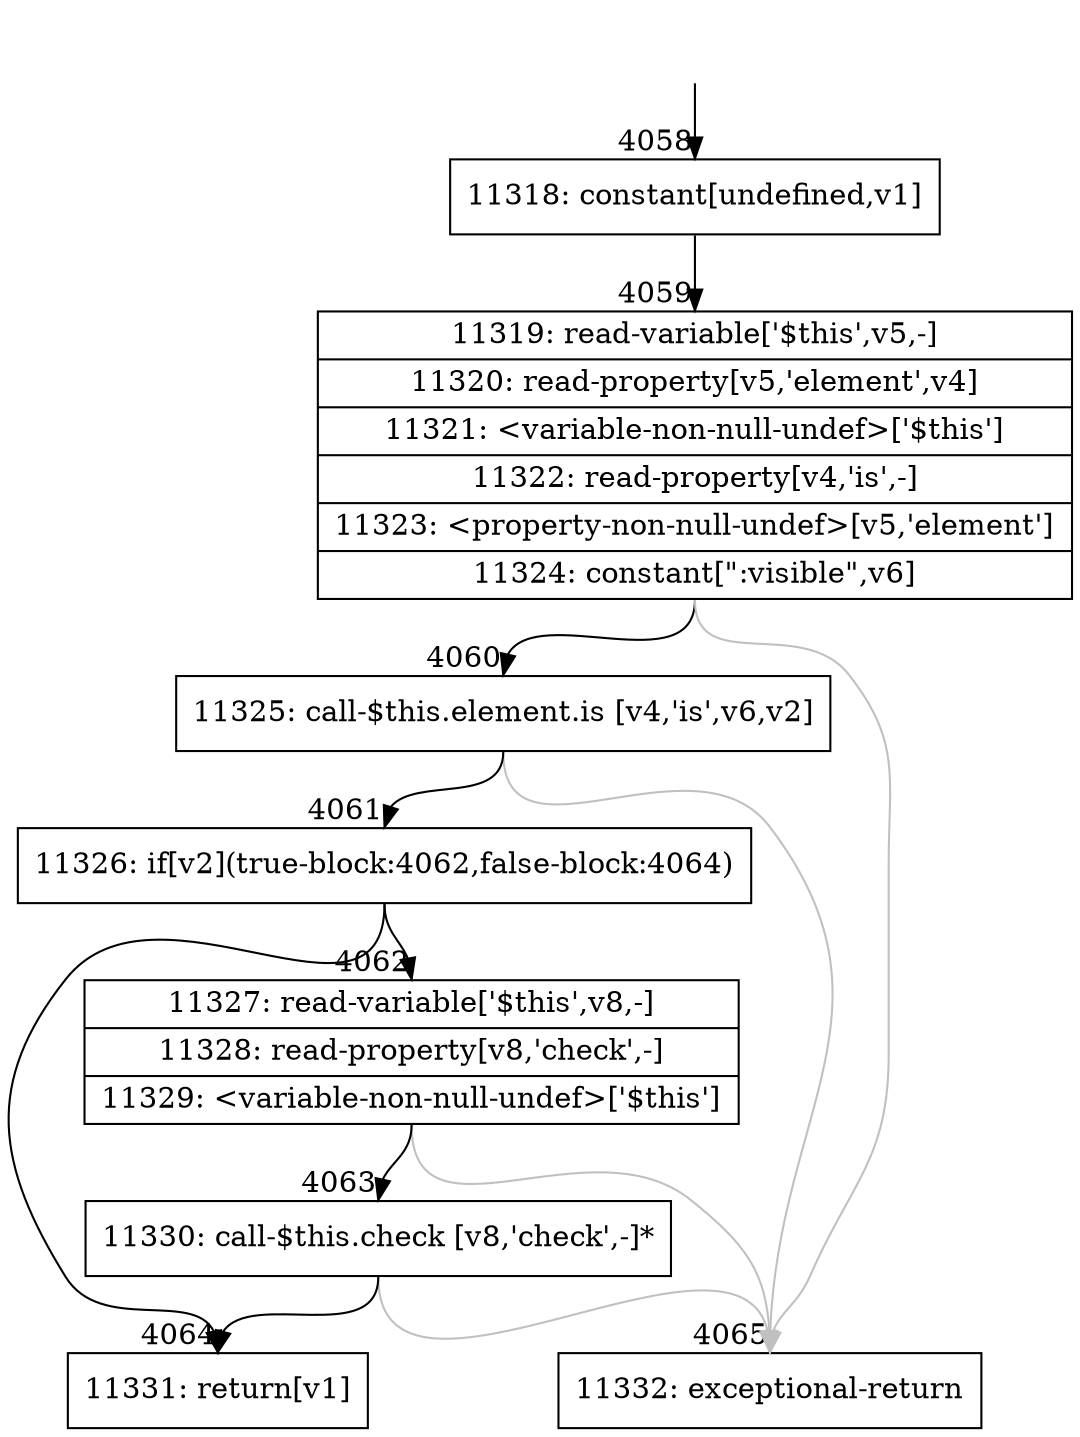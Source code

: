digraph {
rankdir="TD"
BB_entry304[shape=none,label=""];
BB_entry304 -> BB4058 [tailport=s, headport=n, headlabel="    4058"]
BB4058 [shape=record label="{11318: constant[undefined,v1]}" ] 
BB4058 -> BB4059 [tailport=s, headport=n, headlabel="      4059"]
BB4059 [shape=record label="{11319: read-variable['$this',v5,-]|11320: read-property[v5,'element',v4]|11321: \<variable-non-null-undef\>['$this']|11322: read-property[v4,'is',-]|11323: \<property-non-null-undef\>[v5,'element']|11324: constant[\":visible\",v6]}" ] 
BB4059 -> BB4060 [tailport=s, headport=n, headlabel="      4060"]
BB4059 -> BB4065 [tailport=s, headport=n, color=gray, headlabel="      4065"]
BB4060 [shape=record label="{11325: call-$this.element.is [v4,'is',v6,v2]}" ] 
BB4060 -> BB4061 [tailport=s, headport=n, headlabel="      4061"]
BB4060 -> BB4065 [tailport=s, headport=n, color=gray]
BB4061 [shape=record label="{11326: if[v2](true-block:4062,false-block:4064)}" ] 
BB4061 -> BB4062 [tailport=s, headport=n, headlabel="      4062"]
BB4061 -> BB4064 [tailport=s, headport=n, headlabel="      4064"]
BB4062 [shape=record label="{11327: read-variable['$this',v8,-]|11328: read-property[v8,'check',-]|11329: \<variable-non-null-undef\>['$this']}" ] 
BB4062 -> BB4063 [tailport=s, headport=n, headlabel="      4063"]
BB4062 -> BB4065 [tailport=s, headport=n, color=gray]
BB4063 [shape=record label="{11330: call-$this.check [v8,'check',-]*}" ] 
BB4063 -> BB4064 [tailport=s, headport=n]
BB4063 -> BB4065 [tailport=s, headport=n, color=gray]
BB4064 [shape=record label="{11331: return[v1]}" ] 
BB4065 [shape=record label="{11332: exceptional-return}" ] 
//#$~ 3148
}
